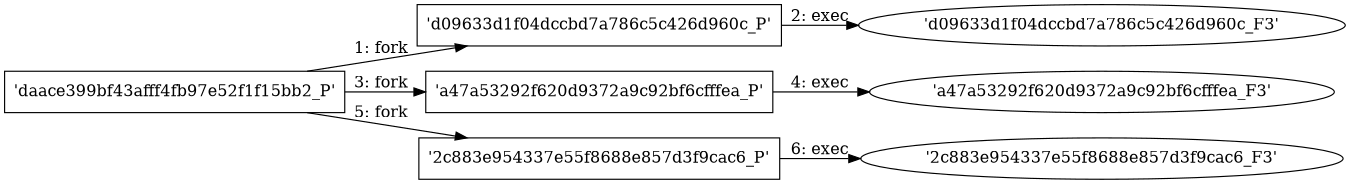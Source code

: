digraph "D:\Learning\Paper\apt\基于CTI的攻击预警\Dataset\攻击图\ASGfromALLCTI\Secure the software development lifecycle with machine learning.dot" {
rankdir="LR"
size="9"
fixedsize="false"
splines="true"
nodesep=0.3
ranksep=0
fontsize=10
overlap="scalexy"
engine= "neato"
	"'daace399bf43afff4fb97e52f1f15bb2_P'" [node_type=Process shape=box]
	"'d09633d1f04dccbd7a786c5c426d960c_P'" [node_type=Process shape=box]
	"'daace399bf43afff4fb97e52f1f15bb2_P'" -> "'d09633d1f04dccbd7a786c5c426d960c_P'" [label="1: fork"]
	"'d09633d1f04dccbd7a786c5c426d960c_P'" [node_type=Process shape=box]
	"'d09633d1f04dccbd7a786c5c426d960c_F3'" [node_type=File shape=ellipse]
	"'d09633d1f04dccbd7a786c5c426d960c_P'" -> "'d09633d1f04dccbd7a786c5c426d960c_F3'" [label="2: exec"]
	"'daace399bf43afff4fb97e52f1f15bb2_P'" [node_type=Process shape=box]
	"'a47a53292f620d9372a9c92bf6cfffea_P'" [node_type=Process shape=box]
	"'daace399bf43afff4fb97e52f1f15bb2_P'" -> "'a47a53292f620d9372a9c92bf6cfffea_P'" [label="3: fork"]
	"'a47a53292f620d9372a9c92bf6cfffea_P'" [node_type=Process shape=box]
	"'a47a53292f620d9372a9c92bf6cfffea_F3'" [node_type=File shape=ellipse]
	"'a47a53292f620d9372a9c92bf6cfffea_P'" -> "'a47a53292f620d9372a9c92bf6cfffea_F3'" [label="4: exec"]
	"'daace399bf43afff4fb97e52f1f15bb2_P'" [node_type=Process shape=box]
	"'2c883e954337e55f8688e857d3f9cac6_P'" [node_type=Process shape=box]
	"'daace399bf43afff4fb97e52f1f15bb2_P'" -> "'2c883e954337e55f8688e857d3f9cac6_P'" [label="5: fork"]
	"'2c883e954337e55f8688e857d3f9cac6_P'" [node_type=Process shape=box]
	"'2c883e954337e55f8688e857d3f9cac6_F3'" [node_type=File shape=ellipse]
	"'2c883e954337e55f8688e857d3f9cac6_P'" -> "'2c883e954337e55f8688e857d3f9cac6_F3'" [label="6: exec"]
}

